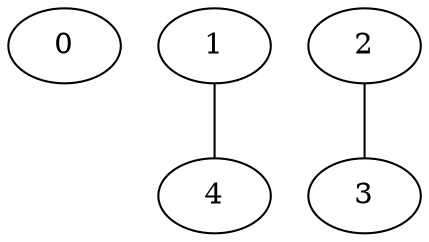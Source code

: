 graph "sampletest150-mod1_image3.bmp" {
	0	 [type=circle,
		x=258,
		y=314];
	1	 [type=corner,
		x=429,
		y=370];
	4	 [type=corner,
		x=85,
		y=361];
	1 -- 4	 [angle0=".03",
		angle1="367.71",
		frequency=2,
		type0=line,
		type1=arc];
	2	 [type=corner,
		x=74,
		y=432];
	3	 [type=corner,
		x=441,
		y=438];
	2 -- 3	 [angle0="454.40",
		angle1=".02",
		frequency=2,
		type0=arc,
		type1=line];
}
